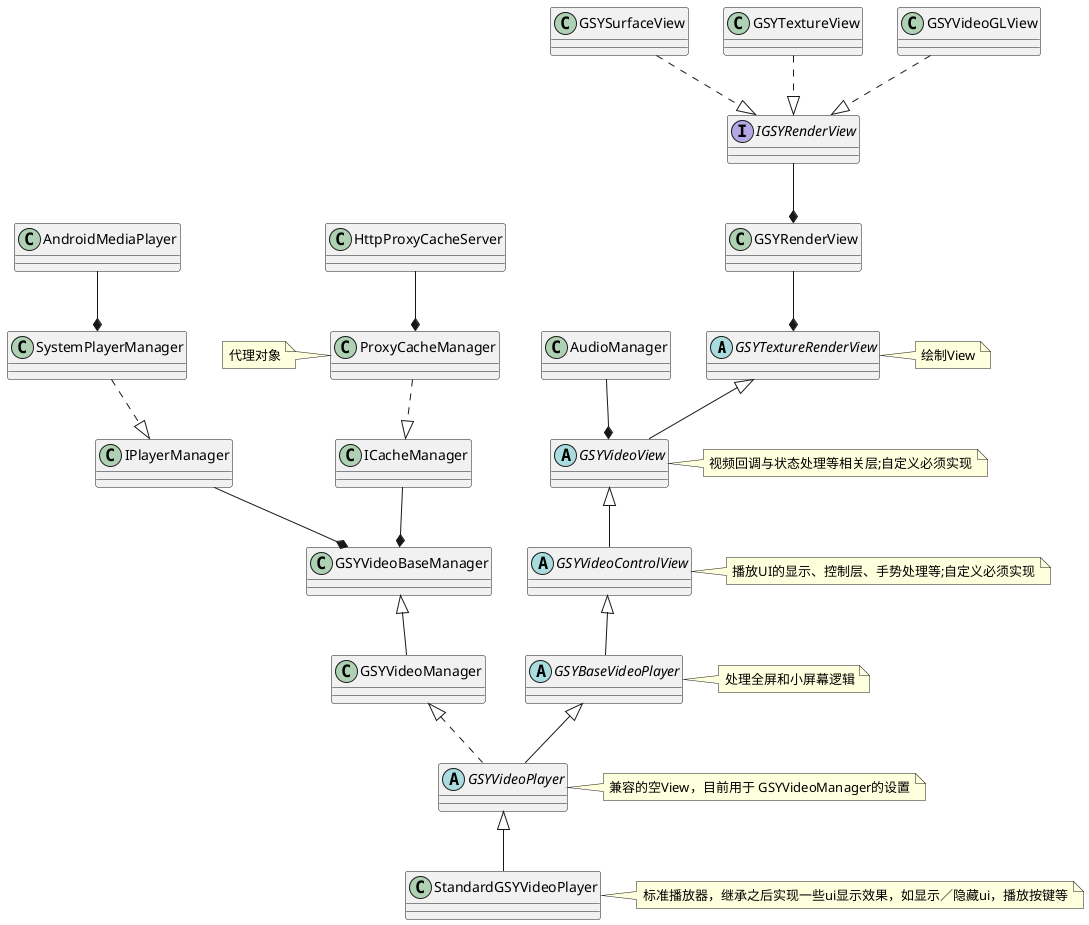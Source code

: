 @startuml
abstract GSYTextureRenderView
note right : 绘制View
abstract GSYVideoView
note right : 视频回调与状态处理等相关层;自定义必须实现
abstract GSYVideoControlView
note right : 播放UI的显示、控制层、手势处理等;自定义必须实现
abstract GSYBaseVideoPlayer
note right : 处理全屏和小屏幕逻辑
abstract GSYVideoPlayer
note right : 兼容的空View，目前用于 GSYVideoManager的设置
class StandardGSYVideoPlayer
note right : 标准播放器，继承之后实现一些ui显示效果，如显示／隐藏ui，播放按键等

AudioManager --* GSYVideoView

class GSYRenderView
interface IGSYRenderView

class GSYSurfaceView
class GSYTextureView
class GSYVideoGLView
class ProxyCacheManager
note left : 代理对象

GSYTextureRenderView <|-- GSYVideoView
GSYRenderView --* GSYTextureRenderView
IGSYRenderView --* GSYRenderView


GSYSurfaceView ..|> IGSYRenderView
GSYTextureView ..|> IGSYRenderView
GSYVideoGLView ..|> IGSYRenderView


GSYVideoManager <|.. GSYVideoPlayer
GSYVideoBaseManager <|-- GSYVideoManager
IPlayerManager --* GSYVideoBaseManager
ICacheManager --* GSYVideoBaseManager
ProxyCacheManager ..|> ICacheManager
HttpProxyCacheServer --* ProxyCacheManager


SystemPlayerManager ..|> IPlayerManager
AndroidMediaPlayer --* SystemPlayerManager


GSYVideoView <|-- GSYVideoControlView
GSYVideoControlView <|-- GSYBaseVideoPlayer
GSYBaseVideoPlayer <|-- GSYVideoPlayer
GSYVideoPlayer <|-- StandardGSYVideoPlayer


@enduml